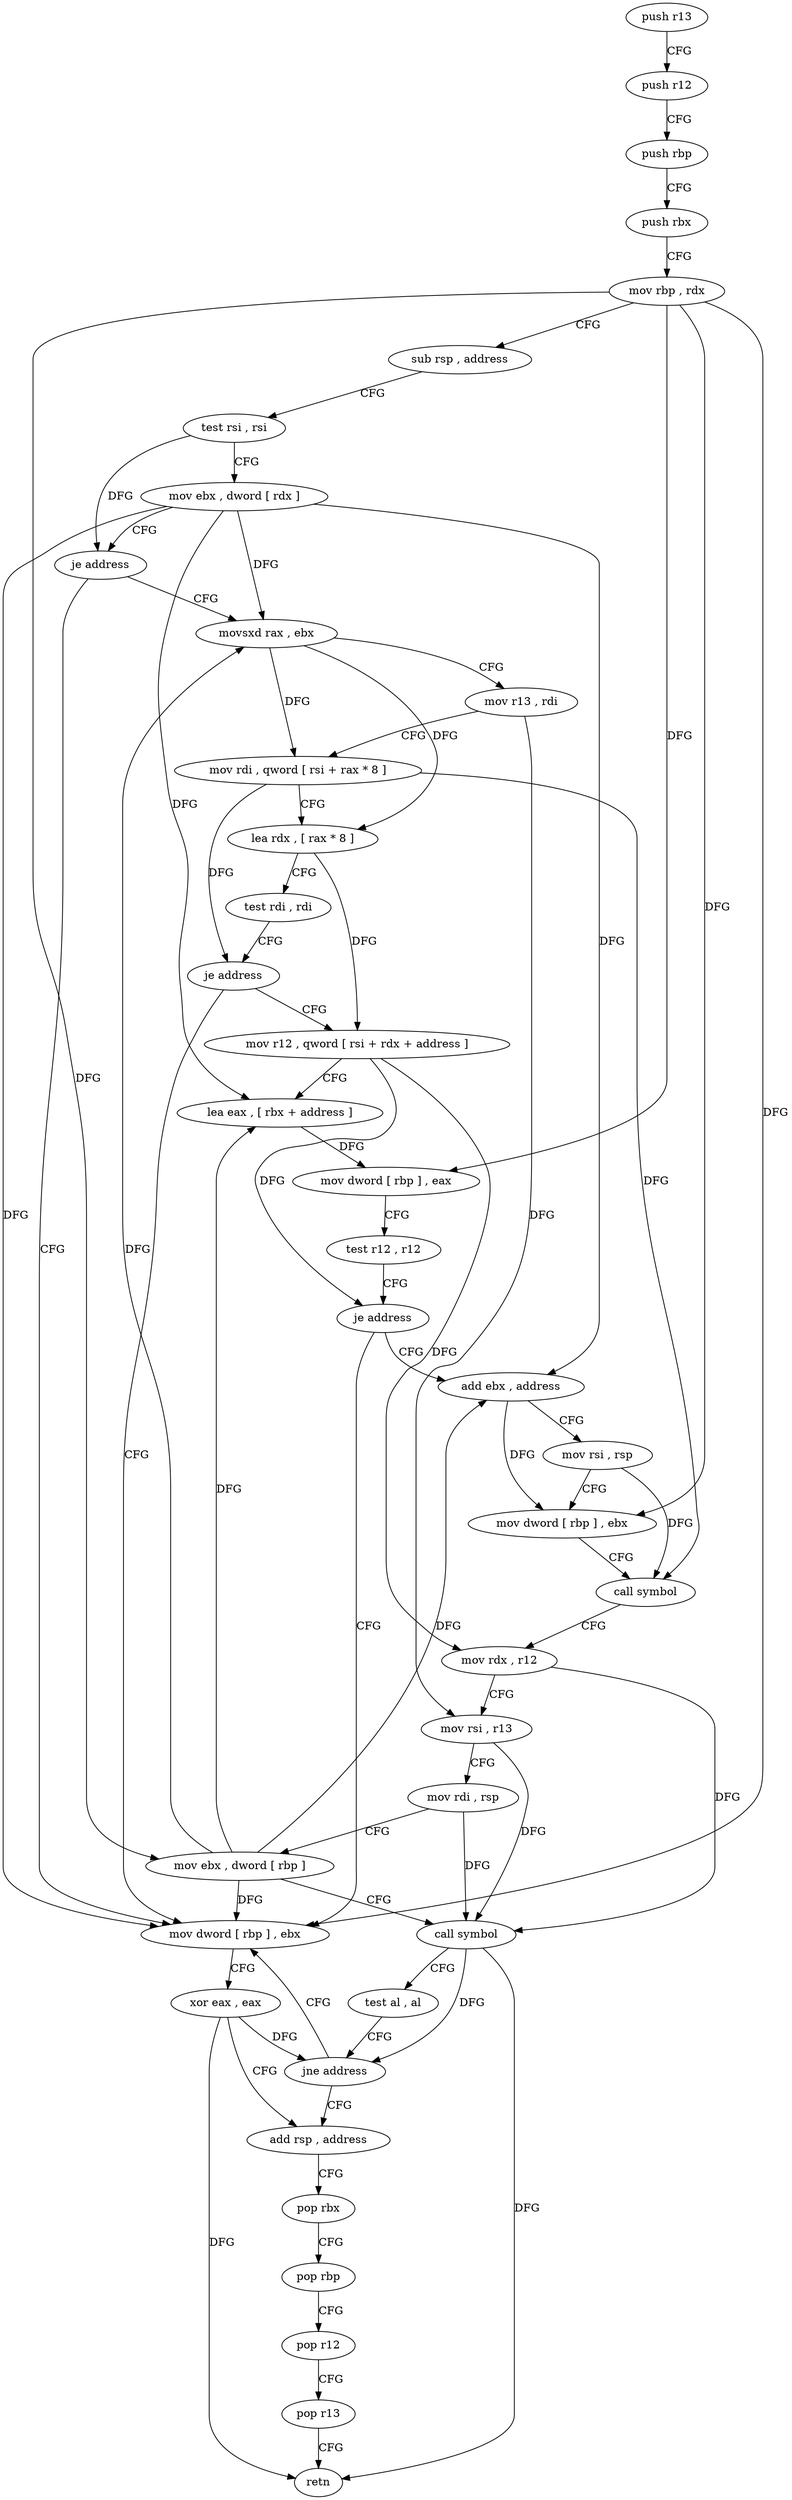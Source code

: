 digraph "func" {
"4247488" [label = "push r13" ]
"4247490" [label = "push r12" ]
"4247492" [label = "push rbp" ]
"4247493" [label = "push rbx" ]
"4247494" [label = "mov rbp , rdx" ]
"4247497" [label = "sub rsp , address" ]
"4247501" [label = "test rsi , rsi" ]
"4247504" [label = "mov ebx , dword [ rdx ]" ]
"4247506" [label = "je address" ]
"4247582" [label = "mov dword [ rbp ] , ebx" ]
"4247508" [label = "movsxd rax , ebx" ]
"4247585" [label = "xor eax , eax" ]
"4247587" [label = "add rsp , address" ]
"4247511" [label = "mov r13 , rdi" ]
"4247514" [label = "mov rdi , qword [ rsi + rax * 8 ]" ]
"4247518" [label = "lea rdx , [ rax * 8 ]" ]
"4247526" [label = "test rdi , rdi" ]
"4247529" [label = "je address" ]
"4247531" [label = "mov r12 , qword [ rsi + rdx + address ]" ]
"4247536" [label = "lea eax , [ rbx + address ]" ]
"4247539" [label = "mov dword [ rbp ] , eax" ]
"4247542" [label = "test r12 , r12" ]
"4247545" [label = "je address" ]
"4247547" [label = "add ebx , address" ]
"4247550" [label = "mov rsi , rsp" ]
"4247553" [label = "mov dword [ rbp ] , ebx" ]
"4247556" [label = "call symbol" ]
"4247561" [label = "mov rdx , r12" ]
"4247564" [label = "mov rsi , r13" ]
"4247567" [label = "mov rdi , rsp" ]
"4247570" [label = "mov ebx , dword [ rbp ]" ]
"4247573" [label = "call symbol" ]
"4247578" [label = "test al , al" ]
"4247580" [label = "jne address" ]
"4247591" [label = "pop rbx" ]
"4247592" [label = "pop rbp" ]
"4247593" [label = "pop r12" ]
"4247595" [label = "pop r13" ]
"4247597" [label = "retn" ]
"4247488" -> "4247490" [ label = "CFG" ]
"4247490" -> "4247492" [ label = "CFG" ]
"4247492" -> "4247493" [ label = "CFG" ]
"4247493" -> "4247494" [ label = "CFG" ]
"4247494" -> "4247497" [ label = "CFG" ]
"4247494" -> "4247582" [ label = "DFG" ]
"4247494" -> "4247539" [ label = "DFG" ]
"4247494" -> "4247553" [ label = "DFG" ]
"4247494" -> "4247570" [ label = "DFG" ]
"4247497" -> "4247501" [ label = "CFG" ]
"4247501" -> "4247504" [ label = "CFG" ]
"4247501" -> "4247506" [ label = "DFG" ]
"4247504" -> "4247506" [ label = "CFG" ]
"4247504" -> "4247582" [ label = "DFG" ]
"4247504" -> "4247508" [ label = "DFG" ]
"4247504" -> "4247536" [ label = "DFG" ]
"4247504" -> "4247547" [ label = "DFG" ]
"4247506" -> "4247582" [ label = "CFG" ]
"4247506" -> "4247508" [ label = "CFG" ]
"4247582" -> "4247585" [ label = "CFG" ]
"4247508" -> "4247511" [ label = "CFG" ]
"4247508" -> "4247514" [ label = "DFG" ]
"4247508" -> "4247518" [ label = "DFG" ]
"4247585" -> "4247587" [ label = "CFG" ]
"4247585" -> "4247597" [ label = "DFG" ]
"4247585" -> "4247580" [ label = "DFG" ]
"4247587" -> "4247591" [ label = "CFG" ]
"4247511" -> "4247514" [ label = "CFG" ]
"4247511" -> "4247564" [ label = "DFG" ]
"4247514" -> "4247518" [ label = "CFG" ]
"4247514" -> "4247529" [ label = "DFG" ]
"4247514" -> "4247556" [ label = "DFG" ]
"4247518" -> "4247526" [ label = "CFG" ]
"4247518" -> "4247531" [ label = "DFG" ]
"4247526" -> "4247529" [ label = "CFG" ]
"4247529" -> "4247582" [ label = "CFG" ]
"4247529" -> "4247531" [ label = "CFG" ]
"4247531" -> "4247536" [ label = "CFG" ]
"4247531" -> "4247545" [ label = "DFG" ]
"4247531" -> "4247561" [ label = "DFG" ]
"4247536" -> "4247539" [ label = "DFG" ]
"4247539" -> "4247542" [ label = "CFG" ]
"4247542" -> "4247545" [ label = "CFG" ]
"4247545" -> "4247582" [ label = "CFG" ]
"4247545" -> "4247547" [ label = "CFG" ]
"4247547" -> "4247550" [ label = "CFG" ]
"4247547" -> "4247553" [ label = "DFG" ]
"4247550" -> "4247553" [ label = "CFG" ]
"4247550" -> "4247556" [ label = "DFG" ]
"4247553" -> "4247556" [ label = "CFG" ]
"4247556" -> "4247561" [ label = "CFG" ]
"4247561" -> "4247564" [ label = "CFG" ]
"4247561" -> "4247573" [ label = "DFG" ]
"4247564" -> "4247567" [ label = "CFG" ]
"4247564" -> "4247573" [ label = "DFG" ]
"4247567" -> "4247570" [ label = "CFG" ]
"4247567" -> "4247573" [ label = "DFG" ]
"4247570" -> "4247573" [ label = "CFG" ]
"4247570" -> "4247582" [ label = "DFG" ]
"4247570" -> "4247508" [ label = "DFG" ]
"4247570" -> "4247536" [ label = "DFG" ]
"4247570" -> "4247547" [ label = "DFG" ]
"4247573" -> "4247578" [ label = "CFG" ]
"4247573" -> "4247597" [ label = "DFG" ]
"4247573" -> "4247580" [ label = "DFG" ]
"4247578" -> "4247580" [ label = "CFG" ]
"4247580" -> "4247587" [ label = "CFG" ]
"4247580" -> "4247582" [ label = "CFG" ]
"4247591" -> "4247592" [ label = "CFG" ]
"4247592" -> "4247593" [ label = "CFG" ]
"4247593" -> "4247595" [ label = "CFG" ]
"4247595" -> "4247597" [ label = "CFG" ]
}
